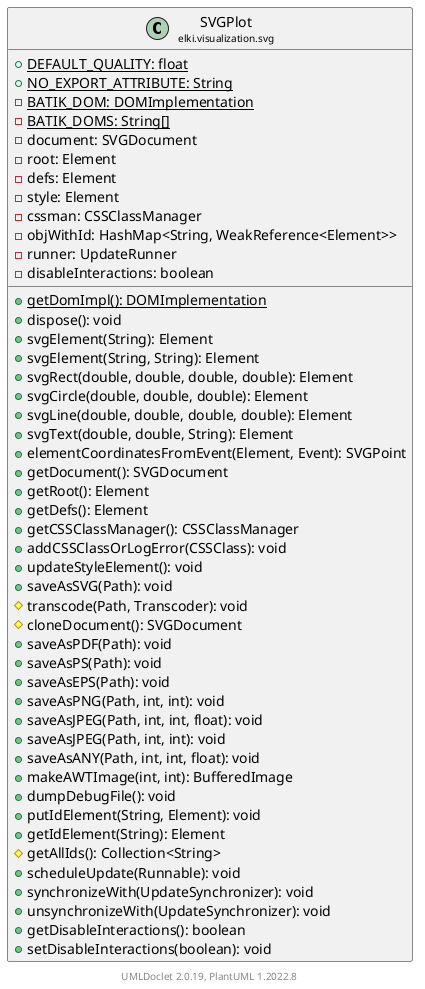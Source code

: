 @startuml
    remove .*\.(Instance|Par|Parameterizer|Factory)$
    set namespaceSeparator none
    hide empty fields
    hide empty methods

    class "<size:14>SVGPlot\n<size:10>elki.visualization.svg" as elki.visualization.svg.SVGPlot [[SVGPlot.html]] {
        {static} +DEFAULT_QUALITY: float
        {static} +NO_EXPORT_ATTRIBUTE: String
        {static} -BATIK_DOM: DOMImplementation
        {static} -BATIK_DOMS: String[]
        -document: SVGDocument
        -root: Element
        -defs: Element
        -style: Element
        -cssman: CSSClassManager
        -objWithId: HashMap<String, WeakReference<Element>>
        -runner: UpdateRunner
        -disableInteractions: boolean
        {static} +getDomImpl(): DOMImplementation
        +dispose(): void
        +svgElement(String): Element
        +svgElement(String, String): Element
        +svgRect(double, double, double, double): Element
        +svgCircle(double, double, double): Element
        +svgLine(double, double, double, double): Element
        +svgText(double, double, String): Element
        +elementCoordinatesFromEvent(Element, Event): SVGPoint
        +getDocument(): SVGDocument
        +getRoot(): Element
        +getDefs(): Element
        +getCSSClassManager(): CSSClassManager
        +addCSSClassOrLogError(CSSClass): void
        +updateStyleElement(): void
        +saveAsSVG(Path): void
        #transcode(Path, Transcoder): void
        #cloneDocument(): SVGDocument
        +saveAsPDF(Path): void
        +saveAsPS(Path): void
        +saveAsEPS(Path): void
        +saveAsPNG(Path, int, int): void
        +saveAsJPEG(Path, int, int, float): void
        +saveAsJPEG(Path, int, int): void
        +saveAsANY(Path, int, int, float): void
        +makeAWTImage(int, int): BufferedImage
        +dumpDebugFile(): void
        +putIdElement(String, Element): void
        +getIdElement(String): Element
        #getAllIds(): Collection<String>
        +scheduleUpdate(Runnable): void
        +synchronizeWith(UpdateSynchronizer): void
        +unsynchronizeWith(UpdateSynchronizer): void
        +getDisableInteractions(): boolean
        +setDisableInteractions(boolean): void
    }

    center footer UMLDoclet 2.0.19, PlantUML 1.2022.8
@enduml
